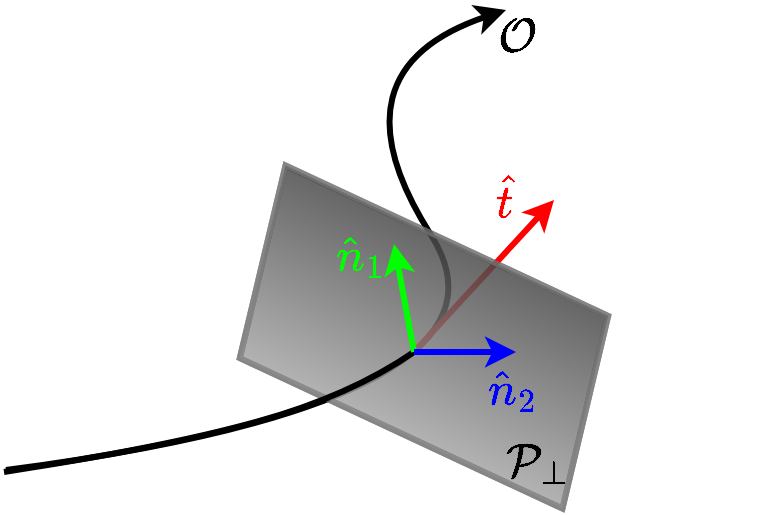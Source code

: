 <mxfile version="28.2.5">
  <diagram name="Page-1" id="U5bMhHxOVTiuiiuViLYi">
    <mxGraphModel dx="1002" dy="732" grid="0" gridSize="10" guides="1" tooltips="1" connect="1" arrows="1" fold="1" page="1" pageScale="1" pageWidth="850" pageHeight="1100" math="1" shadow="0">
      <root>
        <mxCell id="0" />
        <mxCell id="1" parent="0" />
        <mxCell id="k8utyObynGav9CogyMUv-6" value="" style="curved=1;endArrow=classic;html=1;rounded=0;strokeWidth=3;" parent="1" edge="1">
          <mxGeometry width="50" height="50" relative="1" as="geometry">
            <mxPoint x="274" y="426" as="sourcePoint" />
            <mxPoint x="524" y="196" as="targetPoint" />
            <Array as="points">
              <mxPoint x="539" y="391" />
              <mxPoint x="434" y="226" />
            </Array>
          </mxGeometry>
        </mxCell>
        <mxCell id="k8utyObynGav9CogyMUv-12" value="" style="endArrow=classic;html=1;rounded=0;strokeWidth=3;strokeColor=light-dark(#ff0000, #ededed);" parent="1" edge="1">
          <mxGeometry width="50" height="50" relative="1" as="geometry">
            <mxPoint x="478" y="367" as="sourcePoint" />
            <mxPoint x="548" y="291" as="targetPoint" />
          </mxGeometry>
        </mxCell>
        <mxCell id="E7Q4qk2Ofr3LrsjC4E45-4" value="&lt;font style=&quot;font-size: 20px;&quot;&gt;$$\mathcal{O}$$&lt;/font&gt;" style="text;html=1;align=center;verticalAlign=middle;resizable=0;points=[];autosize=1;strokeColor=none;fillColor=none;connectable=0;allowArrows=0;" parent="1" vertex="1">
          <mxGeometry x="445" y="191" width="167" height="36" as="geometry" />
        </mxCell>
        <mxCell id="RXMydWYd3P-XjBM6nVjg-1" value="" style="shape=parallelogram;perimeter=parallelogramPerimeter;whiteSpace=wrap;html=1;fixedSize=1;strokeWidth=3;fillColor=default;rotation=-155;flipH=1;opacity=60;connectable=0;allowArrows=0;" parent="1" vertex="1">
          <mxGeometry x="384" y="311" width="198" height="97" as="geometry" />
        </mxCell>
        <mxCell id="RXMydWYd3P-XjBM6nVjg-2" value="" style="shape=parallelogram;perimeter=parallelogramPerimeter;whiteSpace=wrap;html=1;fixedSize=1;strokeWidth=3;fillColor=#808080;rotation=-155;flipH=1;strokeColor=#999999;connectable=0;allowArrows=0;fillStyle=cross-hatch;gradientColor=default;opacity=60;gradientDirection=south;" parent="1" vertex="1">
          <mxGeometry x="384.001" y="310.995" width="198" height="97" as="geometry" />
        </mxCell>
        <mxCell id="RXMydWYd3P-XjBM6nVjg-3" value="" style="curved=1;endArrow=none;html=1;rounded=0;strokeWidth=3;endFill=0;" parent="1" edge="1">
          <mxGeometry width="50" height="50" relative="1" as="geometry">
            <mxPoint x="273" y="427" as="sourcePoint" />
            <mxPoint x="478" y="367" as="targetPoint" />
            <Array as="points">
              <mxPoint x="352" y="415" />
              <mxPoint x="446" y="389" />
            </Array>
          </mxGeometry>
        </mxCell>
        <mxCell id="RXMydWYd3P-XjBM6nVjg-6" value="&lt;font style=&quot;font-size: 20px;&quot;&gt;$$\mathcal{P}_{\perp}$$&lt;/font&gt;" style="text;html=1;align=center;verticalAlign=middle;resizable=0;points=[];autosize=1;strokeColor=none;fillColor=none;connectable=0;allowArrows=0;" parent="1" vertex="1">
          <mxGeometry x="421" y="404" width="235" height="36" as="geometry" />
        </mxCell>
        <mxCell id="RXMydWYd3P-XjBM6nVjg-7" value="&lt;font style=&quot;font-size: 20px; color: rgb(255, 0, 0);&quot;&gt;$$\hat t$$&lt;/font&gt;" style="text;html=1;align=center;verticalAlign=middle;resizable=0;points=[];autosize=1;strokeColor=none;fillColor=none;connectable=0;allowArrows=0;" parent="1" vertex="1">
          <mxGeometry x="469" y="272" width="107" height="36" as="geometry" />
        </mxCell>
        <mxCell id="W0IzAIZOcL-hLvkNjc6W-1" value="" style="endArrow=classic;html=1;rounded=0;strokeWidth=3;strokeColor=light-dark(#00FF00,#EDEDED);" parent="1" edge="1">
          <mxGeometry width="50" height="50" relative="1" as="geometry">
            <mxPoint x="478" y="367" as="sourcePoint" />
            <mxPoint x="468" y="313" as="targetPoint" />
          </mxGeometry>
        </mxCell>
        <mxCell id="W0IzAIZOcL-hLvkNjc6W-2" value="" style="endArrow=classic;html=1;rounded=0;strokeWidth=3;strokeColor=light-dark(#0000FF,#EDEDED);" parent="1" edge="1">
          <mxGeometry width="50" height="50" relative="1" as="geometry">
            <mxPoint x="478" y="367" as="sourcePoint" />
            <mxPoint x="529" y="367" as="targetPoint" />
          </mxGeometry>
        </mxCell>
        <mxCell id="W0IzAIZOcL-hLvkNjc6W-3" value="&lt;font style=&quot;font-size: 20px; color: rgb(0, 255, 0);&quot;&gt;$$\hat n_1$$&lt;/font&gt;" style="text;html=1;align=center;verticalAlign=middle;resizable=0;points=[];autosize=1;strokeColor=none;fillColor=none;connectable=0;allowArrows=0;" parent="1" vertex="1">
          <mxGeometry x="383" y="301" width="135" height="36" as="geometry" />
        </mxCell>
        <mxCell id="W0IzAIZOcL-hLvkNjc6W-4" value="&lt;font style=&quot;font-size: 20px; color: rgb(0, 0, 255);&quot;&gt;$$\hat n_2$$&lt;/font&gt;" style="text;html=1;align=center;verticalAlign=middle;resizable=0;points=[];autosize=1;strokeColor=none;fillColor=none;connectable=0;allowArrows=0;" parent="1" vertex="1">
          <mxGeometry x="459" y="368" width="135" height="36" as="geometry" />
        </mxCell>
      </root>
    </mxGraphModel>
  </diagram>
</mxfile>
